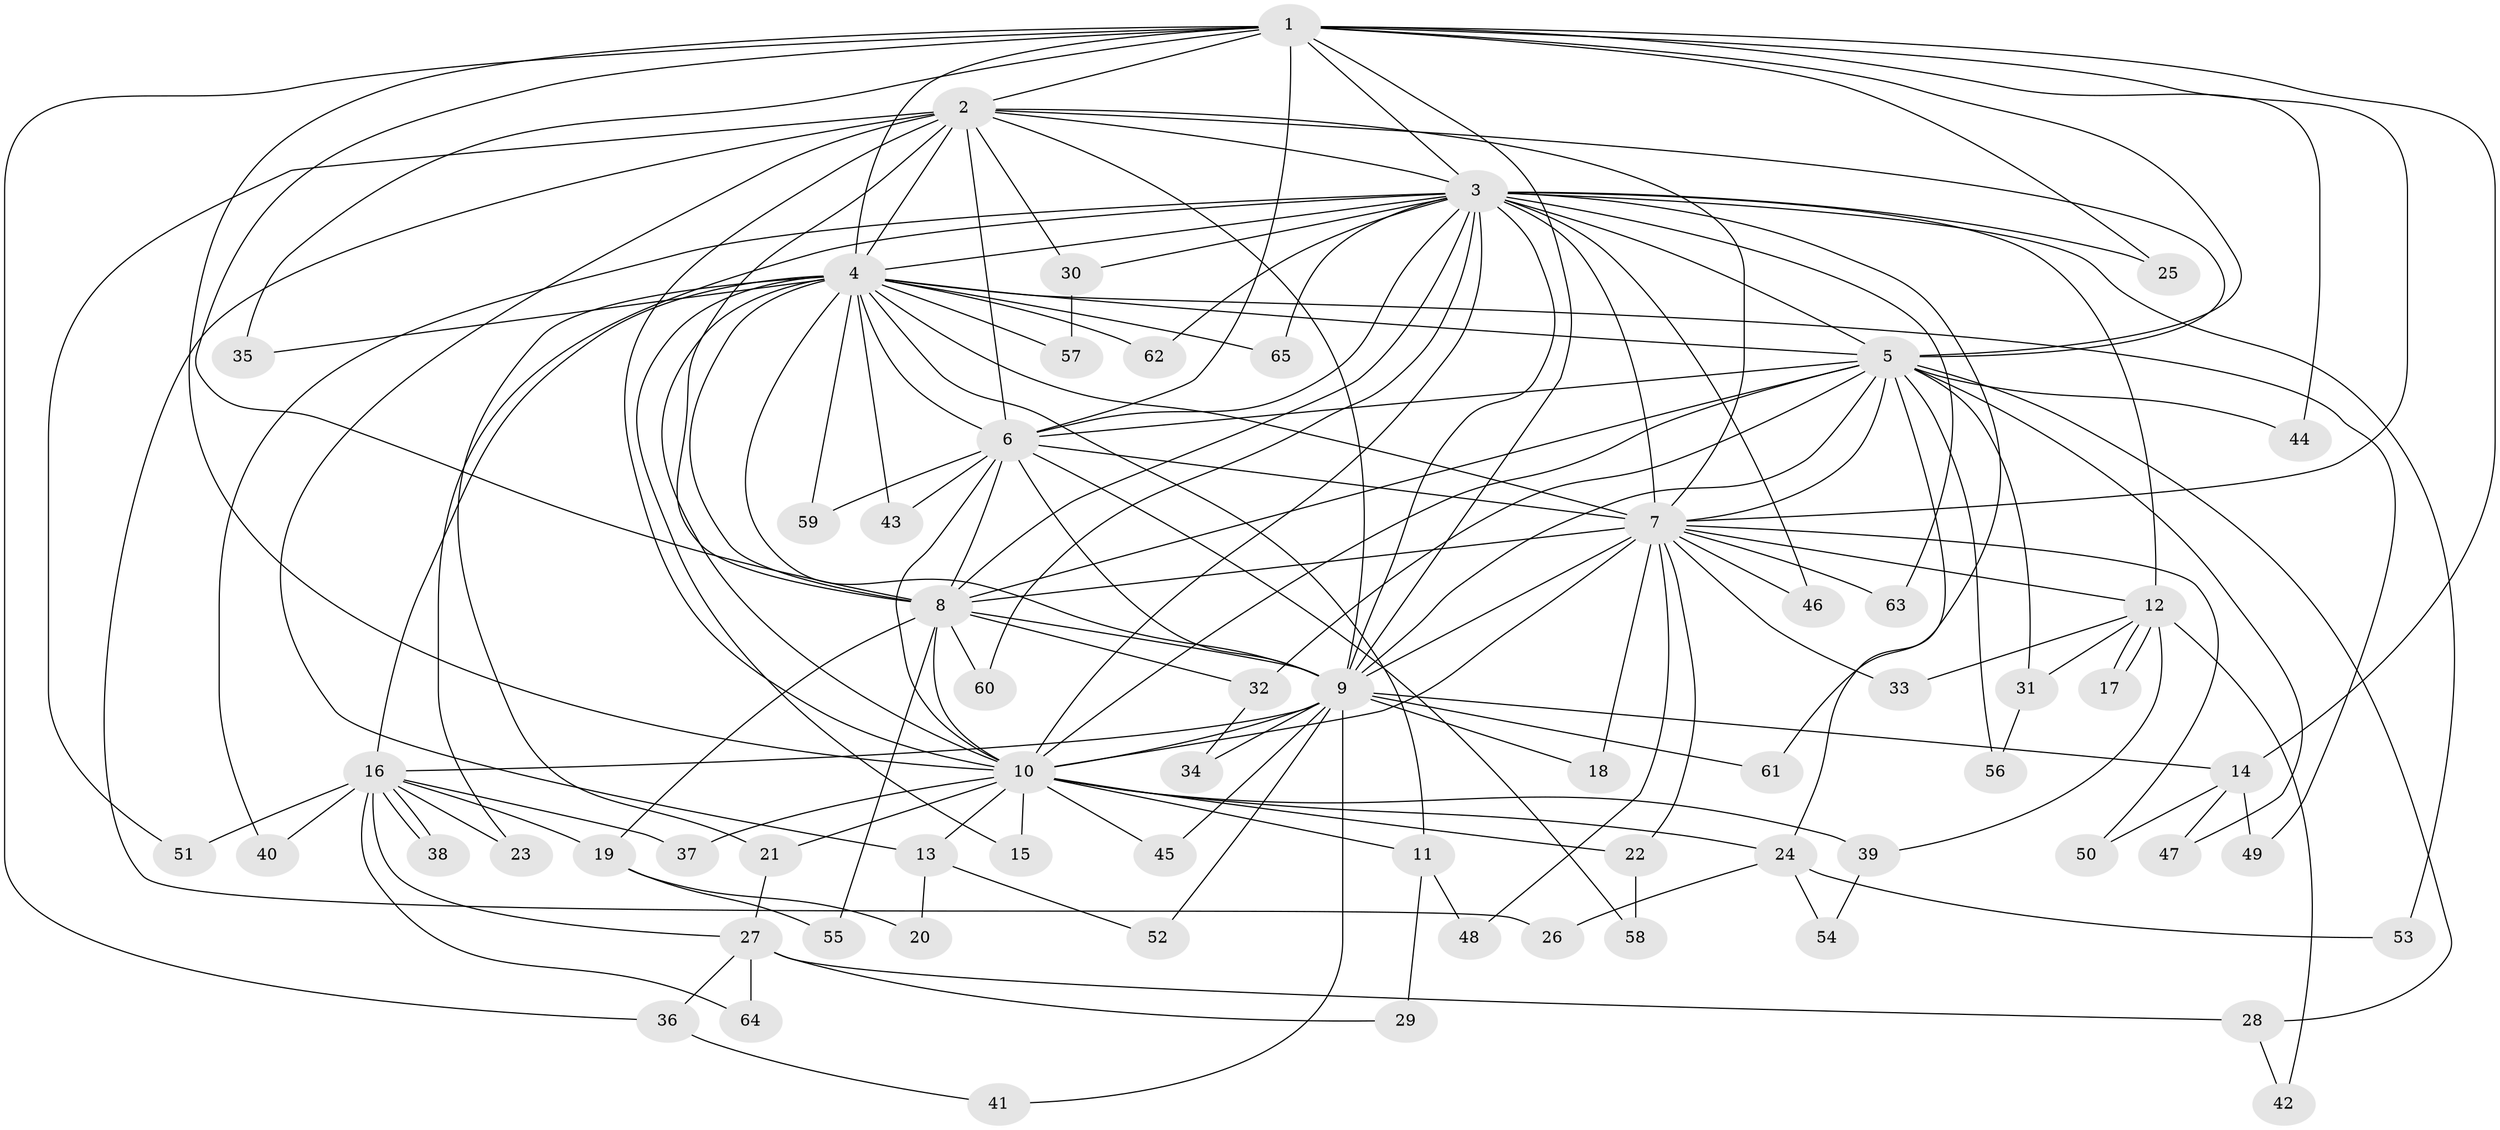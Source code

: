 // Generated by graph-tools (version 1.1) at 2025/10/02/27/25 16:10:56]
// undirected, 65 vertices, 155 edges
graph export_dot {
graph [start="1"]
  node [color=gray90,style=filled];
  1;
  2;
  3;
  4;
  5;
  6;
  7;
  8;
  9;
  10;
  11;
  12;
  13;
  14;
  15;
  16;
  17;
  18;
  19;
  20;
  21;
  22;
  23;
  24;
  25;
  26;
  27;
  28;
  29;
  30;
  31;
  32;
  33;
  34;
  35;
  36;
  37;
  38;
  39;
  40;
  41;
  42;
  43;
  44;
  45;
  46;
  47;
  48;
  49;
  50;
  51;
  52;
  53;
  54;
  55;
  56;
  57;
  58;
  59;
  60;
  61;
  62;
  63;
  64;
  65;
  1 -- 2;
  1 -- 3;
  1 -- 4;
  1 -- 5;
  1 -- 6;
  1 -- 7;
  1 -- 8;
  1 -- 9;
  1 -- 10;
  1 -- 14;
  1 -- 25;
  1 -- 35;
  1 -- 36;
  1 -- 44;
  2 -- 3;
  2 -- 4;
  2 -- 5;
  2 -- 6;
  2 -- 7;
  2 -- 8;
  2 -- 9;
  2 -- 10;
  2 -- 13;
  2 -- 26;
  2 -- 30;
  2 -- 51;
  3 -- 4;
  3 -- 5;
  3 -- 6;
  3 -- 7;
  3 -- 8;
  3 -- 9;
  3 -- 10;
  3 -- 12;
  3 -- 23;
  3 -- 25;
  3 -- 30;
  3 -- 40;
  3 -- 46;
  3 -- 53;
  3 -- 60;
  3 -- 61;
  3 -- 62;
  3 -- 63;
  3 -- 65;
  4 -- 5;
  4 -- 6;
  4 -- 7;
  4 -- 8;
  4 -- 9;
  4 -- 10;
  4 -- 11;
  4 -- 15;
  4 -- 16;
  4 -- 21;
  4 -- 35;
  4 -- 43;
  4 -- 49;
  4 -- 57;
  4 -- 59;
  4 -- 62;
  4 -- 65;
  5 -- 6;
  5 -- 7;
  5 -- 8;
  5 -- 9;
  5 -- 10;
  5 -- 24;
  5 -- 28;
  5 -- 31;
  5 -- 32;
  5 -- 44;
  5 -- 47;
  5 -- 56;
  6 -- 7;
  6 -- 8;
  6 -- 9;
  6 -- 10;
  6 -- 43;
  6 -- 58;
  6 -- 59;
  7 -- 8;
  7 -- 9;
  7 -- 10;
  7 -- 12;
  7 -- 18;
  7 -- 22;
  7 -- 33;
  7 -- 46;
  7 -- 48;
  7 -- 50;
  7 -- 63;
  8 -- 9;
  8 -- 10;
  8 -- 19;
  8 -- 32;
  8 -- 55;
  8 -- 60;
  9 -- 10;
  9 -- 14;
  9 -- 16;
  9 -- 18;
  9 -- 34;
  9 -- 41;
  9 -- 45;
  9 -- 52;
  9 -- 61;
  10 -- 11;
  10 -- 13;
  10 -- 15;
  10 -- 21;
  10 -- 22;
  10 -- 24;
  10 -- 37;
  10 -- 39;
  10 -- 45;
  11 -- 29;
  11 -- 48;
  12 -- 17;
  12 -- 17;
  12 -- 31;
  12 -- 33;
  12 -- 39;
  12 -- 42;
  13 -- 20;
  13 -- 52;
  14 -- 47;
  14 -- 49;
  14 -- 50;
  16 -- 19;
  16 -- 23;
  16 -- 27;
  16 -- 37;
  16 -- 38;
  16 -- 38;
  16 -- 40;
  16 -- 51;
  16 -- 64;
  19 -- 20;
  19 -- 55;
  21 -- 27;
  22 -- 58;
  24 -- 26;
  24 -- 53;
  24 -- 54;
  27 -- 28;
  27 -- 29;
  27 -- 36;
  27 -- 64;
  28 -- 42;
  30 -- 57;
  31 -- 56;
  32 -- 34;
  36 -- 41;
  39 -- 54;
}
